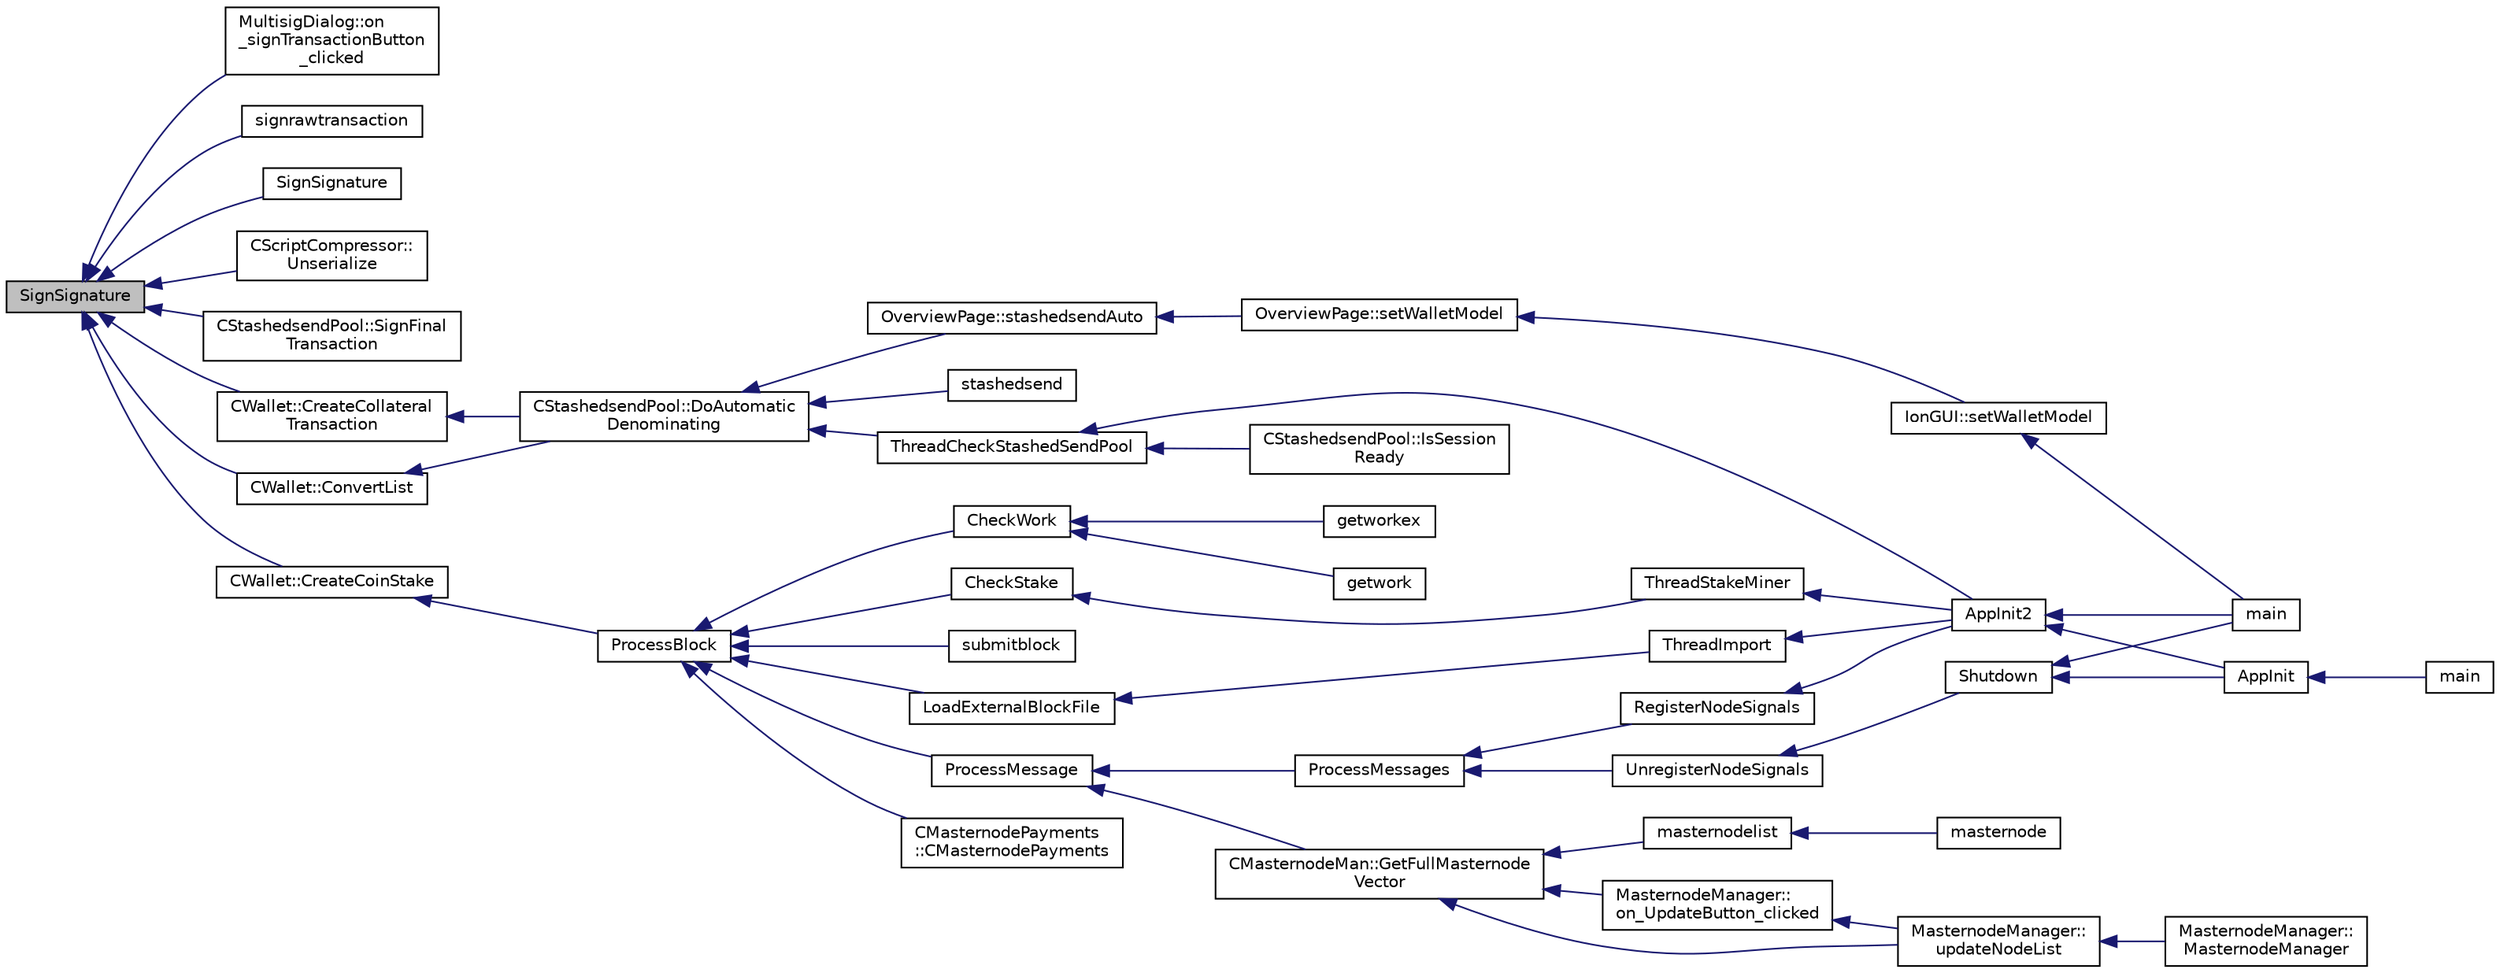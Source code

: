 digraph "SignSignature"
{
  edge [fontname="Helvetica",fontsize="10",labelfontname="Helvetica",labelfontsize="10"];
  node [fontname="Helvetica",fontsize="10",shape=record];
  rankdir="LR";
  Node3476 [label="SignSignature",height=0.2,width=0.4,color="black", fillcolor="grey75", style="filled", fontcolor="black"];
  Node3476 -> Node3477 [dir="back",color="midnightblue",fontsize="10",style="solid",fontname="Helvetica"];
  Node3477 [label="MultisigDialog::on\l_signTransactionButton\l_clicked",height=0.2,width=0.4,color="black", fillcolor="white", style="filled",URL="$d4/df4/class_multisig_dialog.html#ad277ce76887dfbbec511486d3c1d2bc4"];
  Node3476 -> Node3478 [dir="back",color="midnightblue",fontsize="10",style="solid",fontname="Helvetica"];
  Node3478 [label="signrawtransaction",height=0.2,width=0.4,color="black", fillcolor="white", style="filled",URL="$dc/da8/rpcrawtransaction_8cpp.html#aa0d151e35c0ad5ec82df451a833aeadb"];
  Node3476 -> Node3479 [dir="back",color="midnightblue",fontsize="10",style="solid",fontname="Helvetica"];
  Node3479 [label="SignSignature",height=0.2,width=0.4,color="black", fillcolor="white", style="filled",URL="$de/d7f/script_8h.html#a3aef640e90fdb0fa95a8e2cda0cf6c22"];
  Node3476 -> Node3480 [dir="back",color="midnightblue",fontsize="10",style="solid",fontname="Helvetica"];
  Node3480 [label="CScriptCompressor::\lUnserialize",height=0.2,width=0.4,color="black", fillcolor="white", style="filled",URL="$d3/dfb/class_c_script_compressor.html#a016fa6e3d2735d95fcf773271da073d5"];
  Node3476 -> Node3481 [dir="back",color="midnightblue",fontsize="10",style="solid",fontname="Helvetica"];
  Node3481 [label="CStashedsendPool::SignFinal\lTransaction",height=0.2,width=0.4,color="black", fillcolor="white", style="filled",URL="$dd/d8a/class_c_stashedsend_pool.html#aa4e76a2c5ccd3fedef74f5e0b12c87f1",tooltip="As a client, check and sign the final transaction. "];
  Node3476 -> Node3482 [dir="back",color="midnightblue",fontsize="10",style="solid",fontname="Helvetica"];
  Node3482 [label="CWallet::CreateCollateral\lTransaction",height=0.2,width=0.4,color="black", fillcolor="white", style="filled",URL="$d2/de5/class_c_wallet.html#a3efb1d87b0d5cb916f7289b72a38744d"];
  Node3482 -> Node3483 [dir="back",color="midnightblue",fontsize="10",style="solid",fontname="Helvetica"];
  Node3483 [label="CStashedsendPool::DoAutomatic\lDenominating",height=0.2,width=0.4,color="black", fillcolor="white", style="filled",URL="$dd/d8a/class_c_stashedsend_pool.html#a21f19df4854af34c8f89187c768a524f",tooltip="Passively run Stashedsend in the background according to the configuration in settings (only for QT) ..."];
  Node3483 -> Node3484 [dir="back",color="midnightblue",fontsize="10",style="solid",fontname="Helvetica"];
  Node3484 [label="OverviewPage::stashedsendAuto",height=0.2,width=0.4,color="black", fillcolor="white", style="filled",URL="$d1/d91/class_overview_page.html#abf60d7de5f283687a914b487dc44ca76"];
  Node3484 -> Node3485 [dir="back",color="midnightblue",fontsize="10",style="solid",fontname="Helvetica"];
  Node3485 [label="OverviewPage::setWalletModel",height=0.2,width=0.4,color="black", fillcolor="white", style="filled",URL="$d1/d91/class_overview_page.html#a2ed52a3a87e9c74fee38fa873c9bc71f"];
  Node3485 -> Node3486 [dir="back",color="midnightblue",fontsize="10",style="solid",fontname="Helvetica"];
  Node3486 [label="IonGUI::setWalletModel",height=0.2,width=0.4,color="black", fillcolor="white", style="filled",URL="$dc/d0b/class_ion_g_u_i.html#a37f87db65498b036d387c705a749c45d",tooltip="Set the wallet model. "];
  Node3486 -> Node3487 [dir="back",color="midnightblue",fontsize="10",style="solid",fontname="Helvetica"];
  Node3487 [label="main",height=0.2,width=0.4,color="black", fillcolor="white", style="filled",URL="$d5/d2d/ion_8cpp.html#a0ddf1224851353fc92bfbff6f499fa97"];
  Node3483 -> Node3488 [dir="back",color="midnightblue",fontsize="10",style="solid",fontname="Helvetica"];
  Node3488 [label="stashedsend",height=0.2,width=0.4,color="black", fillcolor="white", style="filled",URL="$d5/d6b/rpcstashedsend_8cpp.html#a5a7cb1ad55aeaa8bcbb5172e9153a75a"];
  Node3483 -> Node3489 [dir="back",color="midnightblue",fontsize="10",style="solid",fontname="Helvetica"];
  Node3489 [label="ThreadCheckStashedSendPool",height=0.2,width=0.4,color="black", fillcolor="white", style="filled",URL="$d9/dbc/stashedsend_8h.html#ab583ddc86effded8432ea5387f77d883"];
  Node3489 -> Node3490 [dir="back",color="midnightblue",fontsize="10",style="solid",fontname="Helvetica"];
  Node3490 [label="AppInit2",height=0.2,width=0.4,color="black", fillcolor="white", style="filled",URL="$d8/dc0/init_8h.html#a1a4c1bfbf6ba1db77e988b89b9cadfd3",tooltip="Initialize ion. "];
  Node3490 -> Node3491 [dir="back",color="midnightblue",fontsize="10",style="solid",fontname="Helvetica"];
  Node3491 [label="AppInit",height=0.2,width=0.4,color="black", fillcolor="white", style="filled",URL="$d4/d35/iond_8cpp.html#ac59316b767e6984e1285f0531275286b"];
  Node3491 -> Node3492 [dir="back",color="midnightblue",fontsize="10",style="solid",fontname="Helvetica"];
  Node3492 [label="main",height=0.2,width=0.4,color="black", fillcolor="white", style="filled",URL="$d4/d35/iond_8cpp.html#a0ddf1224851353fc92bfbff6f499fa97"];
  Node3490 -> Node3487 [dir="back",color="midnightblue",fontsize="10",style="solid",fontname="Helvetica"];
  Node3489 -> Node3493 [dir="back",color="midnightblue",fontsize="10",style="solid",fontname="Helvetica"];
  Node3493 [label="CStashedsendPool::IsSession\lReady",height=0.2,width=0.4,color="black", fillcolor="white", style="filled",URL="$dd/d8a/class_c_stashedsend_pool.html#acb903e97bacd0ecf2f1c3c0d82e6641c",tooltip="Do we have enough users to take entries? "];
  Node3476 -> Node3494 [dir="back",color="midnightblue",fontsize="10",style="solid",fontname="Helvetica"];
  Node3494 [label="CWallet::ConvertList",height=0.2,width=0.4,color="black", fillcolor="white", style="filled",URL="$d2/de5/class_c_wallet.html#adbc8cbc5a39e04446f4277487405c06b"];
  Node3494 -> Node3483 [dir="back",color="midnightblue",fontsize="10",style="solid",fontname="Helvetica"];
  Node3476 -> Node3495 [dir="back",color="midnightblue",fontsize="10",style="solid",fontname="Helvetica"];
  Node3495 [label="CWallet::CreateCoinStake",height=0.2,width=0.4,color="black", fillcolor="white", style="filled",URL="$d2/de5/class_c_wallet.html#a644df129468440aa36f49ca3716a3c19"];
  Node3495 -> Node3496 [dir="back",color="midnightblue",fontsize="10",style="solid",fontname="Helvetica"];
  Node3496 [label="ProcessBlock",height=0.2,width=0.4,color="black", fillcolor="white", style="filled",URL="$d4/dbf/main_8h.html#a7c8a7be3439bb5e1e40548a332a3cf29"];
  Node3496 -> Node3497 [dir="back",color="midnightblue",fontsize="10",style="solid",fontname="Helvetica"];
  Node3497 [label="LoadExternalBlockFile",height=0.2,width=0.4,color="black", fillcolor="white", style="filled",URL="$df/d0a/main_8cpp.html#afbdbbb5a1b376748e5460cbcf644a9af"];
  Node3497 -> Node3498 [dir="back",color="midnightblue",fontsize="10",style="solid",fontname="Helvetica"];
  Node3498 [label="ThreadImport",height=0.2,width=0.4,color="black", fillcolor="white", style="filled",URL="$d4/dbf/main_8h.html#a0189c34248cd89bbbe20d4d6045bd7c9"];
  Node3498 -> Node3490 [dir="back",color="midnightblue",fontsize="10",style="solid",fontname="Helvetica"];
  Node3496 -> Node3499 [dir="back",color="midnightblue",fontsize="10",style="solid",fontname="Helvetica"];
  Node3499 [label="ProcessMessage",height=0.2,width=0.4,color="black", fillcolor="white", style="filled",URL="$df/d0a/main_8cpp.html#a8ba92b1a4bce3c835e887a9073d17d8e"];
  Node3499 -> Node3500 [dir="back",color="midnightblue",fontsize="10",style="solid",fontname="Helvetica"];
  Node3500 [label="ProcessMessages",height=0.2,width=0.4,color="black", fillcolor="white", style="filled",URL="$d4/dbf/main_8h.html#a196f9318f02448b85b28d612698934fd"];
  Node3500 -> Node3501 [dir="back",color="midnightblue",fontsize="10",style="solid",fontname="Helvetica"];
  Node3501 [label="RegisterNodeSignals",height=0.2,width=0.4,color="black", fillcolor="white", style="filled",URL="$d4/dbf/main_8h.html#ab02615ff65f91d69f8d786ec900baa8a",tooltip="Register with a network node to receive its signals. "];
  Node3501 -> Node3490 [dir="back",color="midnightblue",fontsize="10",style="solid",fontname="Helvetica"];
  Node3500 -> Node3502 [dir="back",color="midnightblue",fontsize="10",style="solid",fontname="Helvetica"];
  Node3502 [label="UnregisterNodeSignals",height=0.2,width=0.4,color="black", fillcolor="white", style="filled",URL="$d4/dbf/main_8h.html#a3ef0cc6e9d9d6435ee2a5569244d6ebd",tooltip="Unregister a network node. "];
  Node3502 -> Node3503 [dir="back",color="midnightblue",fontsize="10",style="solid",fontname="Helvetica"];
  Node3503 [label="Shutdown",height=0.2,width=0.4,color="black", fillcolor="white", style="filled",URL="$d8/dc0/init_8h.html#ac5f038c2b480cf9ef5e19e3eba8dbaf9"];
  Node3503 -> Node3491 [dir="back",color="midnightblue",fontsize="10",style="solid",fontname="Helvetica"];
  Node3503 -> Node3487 [dir="back",color="midnightblue",fontsize="10",style="solid",fontname="Helvetica"];
  Node3499 -> Node3504 [dir="back",color="midnightblue",fontsize="10",style="solid",fontname="Helvetica"];
  Node3504 [label="CMasternodeMan::GetFullMasternode\lVector",height=0.2,width=0.4,color="black", fillcolor="white", style="filled",URL="$dc/d6b/class_c_masternode_man.html#ab39e213a7601e1bef2eba1d5d63206f5"];
  Node3504 -> Node3505 [dir="back",color="midnightblue",fontsize="10",style="solid",fontname="Helvetica"];
  Node3505 [label="MasternodeManager::\lupdateNodeList",height=0.2,width=0.4,color="black", fillcolor="white", style="filled",URL="$d9/d70/class_masternode_manager.html#a5485a8bd6ccf673027165cc1207dfae9"];
  Node3505 -> Node3506 [dir="back",color="midnightblue",fontsize="10",style="solid",fontname="Helvetica"];
  Node3506 [label="MasternodeManager::\lMasternodeManager",height=0.2,width=0.4,color="black", fillcolor="white", style="filled",URL="$d9/d70/class_masternode_manager.html#ad18cb99065e056e6b791e2356de826bf"];
  Node3504 -> Node3507 [dir="back",color="midnightblue",fontsize="10",style="solid",fontname="Helvetica"];
  Node3507 [label="MasternodeManager::\lon_UpdateButton_clicked",height=0.2,width=0.4,color="black", fillcolor="white", style="filled",URL="$d9/d70/class_masternode_manager.html#ae8d07b4d869e3eb09fe1be445eff0430"];
  Node3507 -> Node3505 [dir="back",color="midnightblue",fontsize="10",style="solid",fontname="Helvetica"];
  Node3504 -> Node3508 [dir="back",color="midnightblue",fontsize="10",style="solid",fontname="Helvetica"];
  Node3508 [label="masternodelist",height=0.2,width=0.4,color="black", fillcolor="white", style="filled",URL="$d5/d6b/rpcstashedsend_8cpp.html#a3a7ed7e37f21eb2912afc6e776f7236c"];
  Node3508 -> Node3509 [dir="back",color="midnightblue",fontsize="10",style="solid",fontname="Helvetica"];
  Node3509 [label="masternode",height=0.2,width=0.4,color="black", fillcolor="white", style="filled",URL="$d5/d6b/rpcstashedsend_8cpp.html#a30609e443aeb47c29ed0878d16b1b5e1"];
  Node3496 -> Node3510 [dir="back",color="midnightblue",fontsize="10",style="solid",fontname="Helvetica"];
  Node3510 [label="CMasternodePayments\l::CMasternodePayments",height=0.2,width=0.4,color="black", fillcolor="white", style="filled",URL="$dc/d9a/class_c_masternode_payments.html#a4b9454f265a927528c881716e7649973"];
  Node3496 -> Node3511 [dir="back",color="midnightblue",fontsize="10",style="solid",fontname="Helvetica"];
  Node3511 [label="CheckWork",height=0.2,width=0.4,color="black", fillcolor="white", style="filled",URL="$de/d13/miner_8h.html#aadd8a05aa6d8fae1c0f4daa5e971a12a",tooltip="Check mined proof-of-work block. "];
  Node3511 -> Node3512 [dir="back",color="midnightblue",fontsize="10",style="solid",fontname="Helvetica"];
  Node3512 [label="getworkex",height=0.2,width=0.4,color="black", fillcolor="white", style="filled",URL="$d4/ddd/rpcmining_8cpp.html#aa40f86dc468a3f2ef4a3bba99e20a069"];
  Node3511 -> Node3513 [dir="back",color="midnightblue",fontsize="10",style="solid",fontname="Helvetica"];
  Node3513 [label="getwork",height=0.2,width=0.4,color="black", fillcolor="white", style="filled",URL="$d4/ddd/rpcmining_8cpp.html#a356be62c93d38267a7da9e1cb644d547"];
  Node3496 -> Node3514 [dir="back",color="midnightblue",fontsize="10",style="solid",fontname="Helvetica"];
  Node3514 [label="CheckStake",height=0.2,width=0.4,color="black", fillcolor="white", style="filled",URL="$de/d13/miner_8h.html#a68be4bcfa03b86095641eac5ca996fed",tooltip="Check mined proof-of-stake block. "];
  Node3514 -> Node3515 [dir="back",color="midnightblue",fontsize="10",style="solid",fontname="Helvetica"];
  Node3515 [label="ThreadStakeMiner",height=0.2,width=0.4,color="black", fillcolor="white", style="filled",URL="$d6/de3/miner_8cpp.html#a31faece5ef0e403969b3d3debd79b352"];
  Node3515 -> Node3490 [dir="back",color="midnightblue",fontsize="10",style="solid",fontname="Helvetica"];
  Node3496 -> Node3516 [dir="back",color="midnightblue",fontsize="10",style="solid",fontname="Helvetica"];
  Node3516 [label="submitblock",height=0.2,width=0.4,color="black", fillcolor="white", style="filled",URL="$d4/ddd/rpcmining_8cpp.html#a6fc1aa077add8cb1c74207056616134d"];
}
